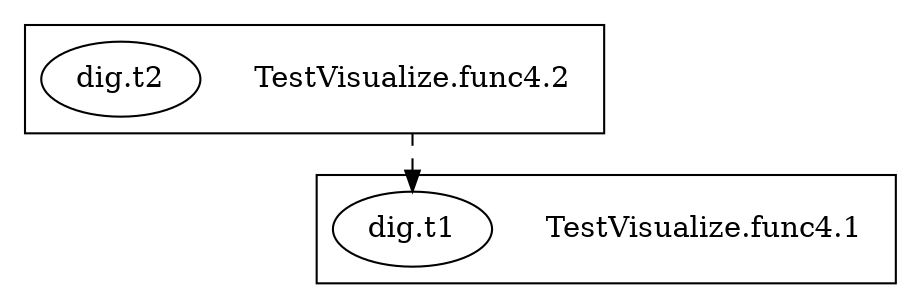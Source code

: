 digraph {
	graph [compound=true];
	
		subgraph cluster_0 {
			"TestVisualize.func4.1" [shape=plaintext];
			"dig.t1" [label=<dig.t1>];
			
		}
		
		
		subgraph cluster_1 {
			"TestVisualize.func4.2" [shape=plaintext];
			"dig.t2" [label=<dig.t2>];
			
		}
		"TestVisualize.func4.2" -> "dig.t1" [ltail=cluster_1 style=dashed];
		
		
	
}